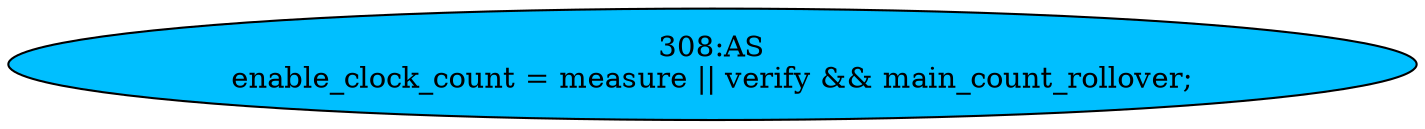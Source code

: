 strict digraph "" {
	node [label="\N"];
	"308:AS"	 [ast="<pyverilog.vparser.ast.Assign object at 0x7f19debe59d0>",
		def_var="['enable_clock_count']",
		fillcolor=deepskyblue,
		label="308:AS
enable_clock_count = measure || verify && main_count_rollover;",
		statements="[]",
		style=filled,
		typ=Assign,
		use_var="['measure', 'verify', 'main_count_rollover']"];
}
